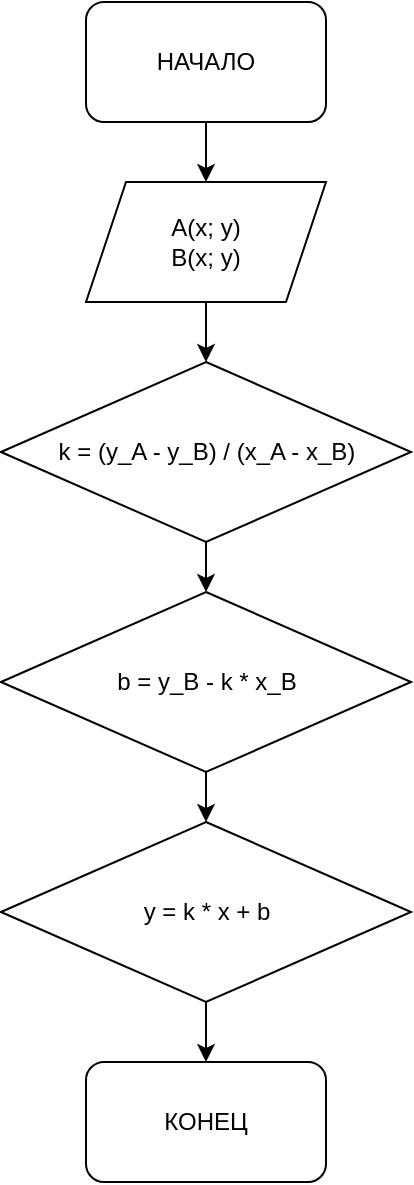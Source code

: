 <mxfile version="14.9.6" type="github">
  <diagram id="HWKfx65y3r2VVXQUXC9b" name="Page-1">
    <mxGraphModel dx="786" dy="438" grid="1" gridSize="10" guides="1" tooltips="1" connect="1" arrows="1" fold="1" page="1" pageScale="1" pageWidth="827" pageHeight="1169" math="0" shadow="0">
      <root>
        <mxCell id="0" />
        <mxCell id="1" parent="0" />
        <mxCell id="69-ctKiakFXgsIV-ce_q-9" value="" style="edgeStyle=orthogonalEdgeStyle;rounded=0;orthogonalLoop=1;jettySize=auto;html=1;" edge="1" parent="1" source="69-ctKiakFXgsIV-ce_q-1" target="69-ctKiakFXgsIV-ce_q-3">
          <mxGeometry relative="1" as="geometry" />
        </mxCell>
        <mxCell id="69-ctKiakFXgsIV-ce_q-1" value="НАЧАЛО" style="rounded=1;whiteSpace=wrap;html=1;" vertex="1" parent="1">
          <mxGeometry x="340" y="200" width="120" height="60" as="geometry" />
        </mxCell>
        <mxCell id="69-ctKiakFXgsIV-ce_q-2" value="КОНЕЦ" style="rounded=1;whiteSpace=wrap;html=1;" vertex="1" parent="1">
          <mxGeometry x="340" y="730" width="120" height="60" as="geometry" />
        </mxCell>
        <mxCell id="69-ctKiakFXgsIV-ce_q-10" value="" style="edgeStyle=orthogonalEdgeStyle;rounded=0;orthogonalLoop=1;jettySize=auto;html=1;" edge="1" parent="1" source="69-ctKiakFXgsIV-ce_q-3" target="69-ctKiakFXgsIV-ce_q-4">
          <mxGeometry relative="1" as="geometry" />
        </mxCell>
        <mxCell id="69-ctKiakFXgsIV-ce_q-3" value="A(x; y)&lt;br&gt;B(x; y)" style="shape=parallelogram;perimeter=parallelogramPerimeter;whiteSpace=wrap;html=1;fixedSize=1;" vertex="1" parent="1">
          <mxGeometry x="340" y="290" width="120" height="60" as="geometry" />
        </mxCell>
        <mxCell id="69-ctKiakFXgsIV-ce_q-11" value="" style="edgeStyle=orthogonalEdgeStyle;rounded=0;orthogonalLoop=1;jettySize=auto;html=1;" edge="1" parent="1" source="69-ctKiakFXgsIV-ce_q-4" target="69-ctKiakFXgsIV-ce_q-7">
          <mxGeometry relative="1" as="geometry" />
        </mxCell>
        <mxCell id="69-ctKiakFXgsIV-ce_q-4" value="k = (y_A - y_B) / (x_A - x_B)" style="rhombus;whiteSpace=wrap;html=1;" vertex="1" parent="1">
          <mxGeometry x="297.5" y="380" width="205" height="90" as="geometry" />
        </mxCell>
        <mxCell id="69-ctKiakFXgsIV-ce_q-12" value="" style="edgeStyle=orthogonalEdgeStyle;rounded=0;orthogonalLoop=1;jettySize=auto;html=1;" edge="1" parent="1" source="69-ctKiakFXgsIV-ce_q-7" target="69-ctKiakFXgsIV-ce_q-8">
          <mxGeometry relative="1" as="geometry" />
        </mxCell>
        <mxCell id="69-ctKiakFXgsIV-ce_q-7" value="b = y_B - k * x_B" style="rhombus;whiteSpace=wrap;html=1;" vertex="1" parent="1">
          <mxGeometry x="297.5" y="495" width="205" height="90" as="geometry" />
        </mxCell>
        <mxCell id="69-ctKiakFXgsIV-ce_q-13" value="" style="edgeStyle=orthogonalEdgeStyle;rounded=0;orthogonalLoop=1;jettySize=auto;html=1;" edge="1" parent="1" source="69-ctKiakFXgsIV-ce_q-8" target="69-ctKiakFXgsIV-ce_q-2">
          <mxGeometry relative="1" as="geometry" />
        </mxCell>
        <mxCell id="69-ctKiakFXgsIV-ce_q-8" value="y = k * x + b" style="rhombus;whiteSpace=wrap;html=1;" vertex="1" parent="1">
          <mxGeometry x="297.5" y="610" width="205" height="90" as="geometry" />
        </mxCell>
      </root>
    </mxGraphModel>
  </diagram>
</mxfile>

